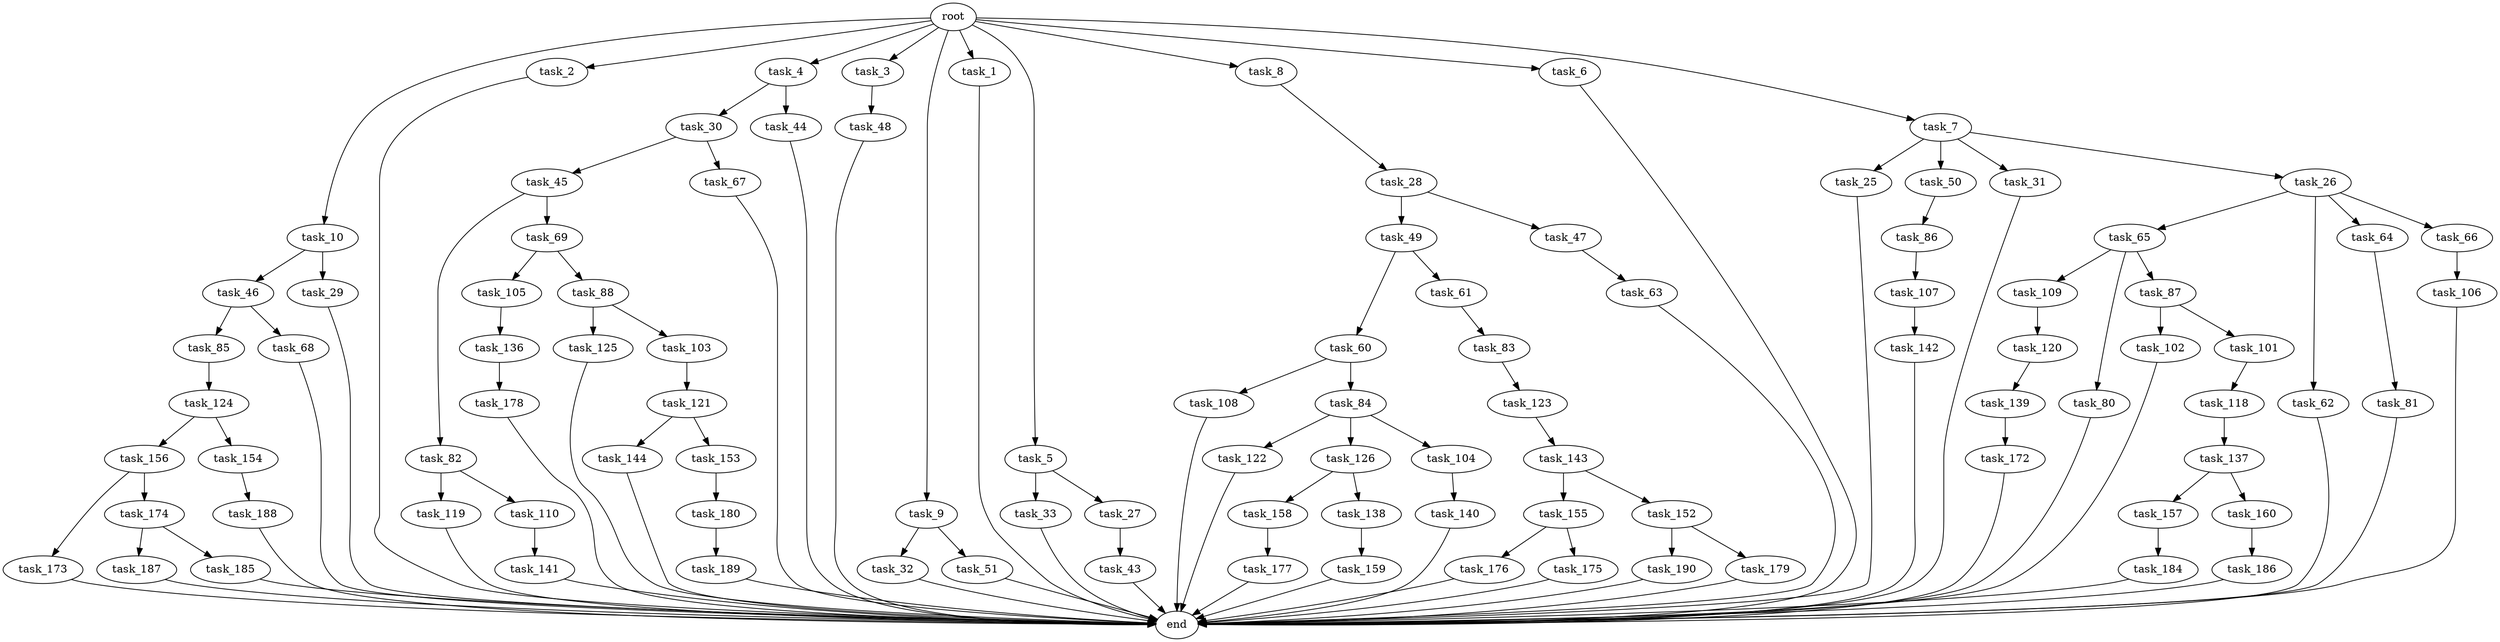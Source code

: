 digraph G {
  task_118 [size="618475290.624000"];
  task_102 [size="274877906.944000"];
  task_65 [size="274877906.944000"];
  task_176 [size="68719476.736000"];
  task_156 [size="618475290.624000"];
  task_190 [size="1717986918.400000"];
  task_158 [size="1717986918.400000"];
  task_105 [size="1099511627.776000"];
  task_119 [size="841813590.016000"];
  task_45 [size="68719476.736000"];
  task_25 [size="274877906.944000"];
  task_144 [size="1391569403.904000"];
  task_46 [size="1099511627.776000"];
  task_179 [size="1717986918.400000"];
  task_177 [size="154618822.656000"];
  task_82 [size="1391569403.904000"];
  task_10 [size="2.048000"];
  task_139 [size="429496729.600000"];
  task_28 [size="274877906.944000"];
  task_50 [size="274877906.944000"];
  task_62 [size="274877906.944000"];
  task_49 [size="429496729.600000"];
  task_136 [size="841813590.016000"];
  task_157 [size="154618822.656000"];
  task_155 [size="429496729.600000"];
  task_121 [size="618475290.624000"];
  task_140 [size="841813590.016000"];
  task_153 [size="1391569403.904000"];
  task_122 [size="274877906.944000"];
  task_126 [size="274877906.944000"];
  task_159 [size="274877906.944000"];
  task_2 [size="2.048000"];
  task_67 [size="68719476.736000"];
  task_110 [size="841813590.016000"];
  task_186 [size="274877906.944000"];
  task_30 [size="1717986918.400000"];
  task_31 [size="274877906.944000"];
  task_160 [size="154618822.656000"];
  task_104 [size="274877906.944000"];
  task_33 [size="1099511627.776000"];
  task_4 [size="2.048000"];
  task_109 [size="429496729.600000"];
  task_48 [size="841813590.016000"];
  task_27 [size="1099511627.776000"];
  task_64 [size="274877906.944000"];
  task_85 [size="1391569403.904000"];
  task_80 [size="429496729.600000"];
  task_152 [size="429496729.600000"];
  task_138 [size="1717986918.400000"];
  task_173 [size="154618822.656000"];
  task_154 [size="618475290.624000"];
  task_172 [size="429496729.600000"];
  task_106 [size="68719476.736000"];
  task_3 [size="2.048000"];
  task_9 [size="2.048000"];
  task_32 [size="68719476.736000"];
  task_143 [size="154618822.656000"];
  task_174 [size="154618822.656000"];
  task_86 [size="274877906.944000"];
  task_189 [size="154618822.656000"];
  task_101 [size="274877906.944000"];
  task_1 [size="2.048000"];
  task_107 [size="1391569403.904000"];
  task_26 [size="274877906.944000"];
  task_60 [size="429496729.600000"];
  task_69 [size="1391569403.904000"];
  task_44 [size="1717986918.400000"];
  task_5 [size="2.048000"];
  task_108 [size="274877906.944000"];
  task_88 [size="1099511627.776000"];
  end [size="0.000000"];
  task_8 [size="2.048000"];
  task_87 [size="429496729.600000"];
  task_141 [size="429496729.600000"];
  task_83 [size="1391569403.904000"];
  task_63 [size="841813590.016000"];
  task_84 [size="274877906.944000"];
  task_142 [size="1717986918.400000"];
  task_29 [size="1099511627.776000"];
  task_120 [size="1391569403.904000"];
  task_178 [size="841813590.016000"];
  root [size="0.000000"];
  task_187 [size="1099511627.776000"];
  task_47 [size="429496729.600000"];
  task_123 [size="154618822.656000"];
  task_184 [size="1717986918.400000"];
  task_180 [size="1391569403.904000"];
  task_6 [size="2.048000"];
  task_7 [size="2.048000"];
  task_185 [size="1099511627.776000"];
  task_43 [size="154618822.656000"];
  task_61 [size="429496729.600000"];
  task_175 [size="68719476.736000"];
  task_188 [size="841813590.016000"];
  task_81 [size="1717986918.400000"];
  task_51 [size="68719476.736000"];
  task_125 [size="841813590.016000"];
  task_124 [size="429496729.600000"];
  task_137 [size="618475290.624000"];
  task_68 [size="1391569403.904000"];
  task_66 [size="274877906.944000"];
  task_103 [size="841813590.016000"];

  task_118 -> task_137 [size="301989888.000000"];
  task_102 -> end [size="1.000000"];
  task_65 -> task_80 [size="209715200.000000"];
  task_65 -> task_87 [size="209715200.000000"];
  task_65 -> task_109 [size="209715200.000000"];
  task_176 -> end [size="1.000000"];
  task_156 -> task_173 [size="75497472.000000"];
  task_156 -> task_174 [size="75497472.000000"];
  task_190 -> end [size="1.000000"];
  task_158 -> task_177 [size="75497472.000000"];
  task_105 -> task_136 [size="411041792.000000"];
  task_119 -> end [size="1.000000"];
  task_45 -> task_82 [size="679477248.000000"];
  task_45 -> task_69 [size="679477248.000000"];
  task_25 -> end [size="1.000000"];
  task_144 -> end [size="1.000000"];
  task_46 -> task_68 [size="679477248.000000"];
  task_46 -> task_85 [size="679477248.000000"];
  task_179 -> end [size="1.000000"];
  task_177 -> end [size="1.000000"];
  task_82 -> task_110 [size="411041792.000000"];
  task_82 -> task_119 [size="411041792.000000"];
  task_10 -> task_29 [size="536870912.000000"];
  task_10 -> task_46 [size="536870912.000000"];
  task_139 -> task_172 [size="209715200.000000"];
  task_28 -> task_49 [size="209715200.000000"];
  task_28 -> task_47 [size="209715200.000000"];
  task_50 -> task_86 [size="134217728.000000"];
  task_62 -> end [size="1.000000"];
  task_49 -> task_61 [size="209715200.000000"];
  task_49 -> task_60 [size="209715200.000000"];
  task_136 -> task_178 [size="411041792.000000"];
  task_157 -> task_184 [size="838860800.000000"];
  task_155 -> task_175 [size="33554432.000000"];
  task_155 -> task_176 [size="33554432.000000"];
  task_121 -> task_144 [size="679477248.000000"];
  task_121 -> task_153 [size="679477248.000000"];
  task_140 -> end [size="1.000000"];
  task_153 -> task_180 [size="679477248.000000"];
  task_122 -> end [size="1.000000"];
  task_126 -> task_138 [size="838860800.000000"];
  task_126 -> task_158 [size="838860800.000000"];
  task_159 -> end [size="1.000000"];
  task_2 -> end [size="1.000000"];
  task_67 -> end [size="1.000000"];
  task_110 -> task_141 [size="209715200.000000"];
  task_186 -> end [size="1.000000"];
  task_30 -> task_45 [size="33554432.000000"];
  task_30 -> task_67 [size="33554432.000000"];
  task_31 -> end [size="1.000000"];
  task_160 -> task_186 [size="134217728.000000"];
  task_104 -> task_140 [size="411041792.000000"];
  task_33 -> end [size="1.000000"];
  task_4 -> task_30 [size="838860800.000000"];
  task_4 -> task_44 [size="838860800.000000"];
  task_109 -> task_120 [size="679477248.000000"];
  task_48 -> end [size="1.000000"];
  task_27 -> task_43 [size="75497472.000000"];
  task_64 -> task_81 [size="838860800.000000"];
  task_85 -> task_124 [size="209715200.000000"];
  task_80 -> end [size="1.000000"];
  task_152 -> task_190 [size="838860800.000000"];
  task_152 -> task_179 [size="838860800.000000"];
  task_138 -> task_159 [size="134217728.000000"];
  task_173 -> end [size="1.000000"];
  task_154 -> task_188 [size="411041792.000000"];
  task_172 -> end [size="1.000000"];
  task_106 -> end [size="1.000000"];
  task_3 -> task_48 [size="411041792.000000"];
  task_9 -> task_51 [size="33554432.000000"];
  task_9 -> task_32 [size="33554432.000000"];
  task_32 -> end [size="1.000000"];
  task_143 -> task_152 [size="209715200.000000"];
  task_143 -> task_155 [size="209715200.000000"];
  task_174 -> task_185 [size="536870912.000000"];
  task_174 -> task_187 [size="536870912.000000"];
  task_86 -> task_107 [size="679477248.000000"];
  task_189 -> end [size="1.000000"];
  task_101 -> task_118 [size="301989888.000000"];
  task_1 -> end [size="1.000000"];
  task_107 -> task_142 [size="838860800.000000"];
  task_26 -> task_65 [size="134217728.000000"];
  task_26 -> task_62 [size="134217728.000000"];
  task_26 -> task_66 [size="134217728.000000"];
  task_26 -> task_64 [size="134217728.000000"];
  task_60 -> task_84 [size="134217728.000000"];
  task_60 -> task_108 [size="134217728.000000"];
  task_69 -> task_105 [size="536870912.000000"];
  task_69 -> task_88 [size="536870912.000000"];
  task_44 -> end [size="1.000000"];
  task_5 -> task_33 [size="536870912.000000"];
  task_5 -> task_27 [size="536870912.000000"];
  task_108 -> end [size="1.000000"];
  task_88 -> task_103 [size="411041792.000000"];
  task_88 -> task_125 [size="411041792.000000"];
  task_8 -> task_28 [size="134217728.000000"];
  task_87 -> task_102 [size="134217728.000000"];
  task_87 -> task_101 [size="134217728.000000"];
  task_141 -> end [size="1.000000"];
  task_83 -> task_123 [size="75497472.000000"];
  task_63 -> end [size="1.000000"];
  task_84 -> task_104 [size="134217728.000000"];
  task_84 -> task_122 [size="134217728.000000"];
  task_84 -> task_126 [size="134217728.000000"];
  task_142 -> end [size="1.000000"];
  task_29 -> end [size="1.000000"];
  task_120 -> task_139 [size="209715200.000000"];
  task_178 -> end [size="1.000000"];
  root -> task_2 [size="1.000000"];
  root -> task_6 [size="1.000000"];
  root -> task_4 [size="1.000000"];
  root -> task_5 [size="1.000000"];
  root -> task_10 [size="1.000000"];
  root -> task_3 [size="1.000000"];
  root -> task_9 [size="1.000000"];
  root -> task_8 [size="1.000000"];
  root -> task_7 [size="1.000000"];
  root -> task_1 [size="1.000000"];
  task_187 -> end [size="1.000000"];
  task_47 -> task_63 [size="411041792.000000"];
  task_123 -> task_143 [size="75497472.000000"];
  task_184 -> end [size="1.000000"];
  task_180 -> task_189 [size="75497472.000000"];
  task_6 -> end [size="1.000000"];
  task_7 -> task_26 [size="134217728.000000"];
  task_7 -> task_25 [size="134217728.000000"];
  task_7 -> task_31 [size="134217728.000000"];
  task_7 -> task_50 [size="134217728.000000"];
  task_185 -> end [size="1.000000"];
  task_43 -> end [size="1.000000"];
  task_61 -> task_83 [size="679477248.000000"];
  task_175 -> end [size="1.000000"];
  task_188 -> end [size="1.000000"];
  task_81 -> end [size="1.000000"];
  task_51 -> end [size="1.000000"];
  task_125 -> end [size="1.000000"];
  task_124 -> task_156 [size="301989888.000000"];
  task_124 -> task_154 [size="301989888.000000"];
  task_137 -> task_160 [size="75497472.000000"];
  task_137 -> task_157 [size="75497472.000000"];
  task_68 -> end [size="1.000000"];
  task_66 -> task_106 [size="33554432.000000"];
  task_103 -> task_121 [size="301989888.000000"];
}
